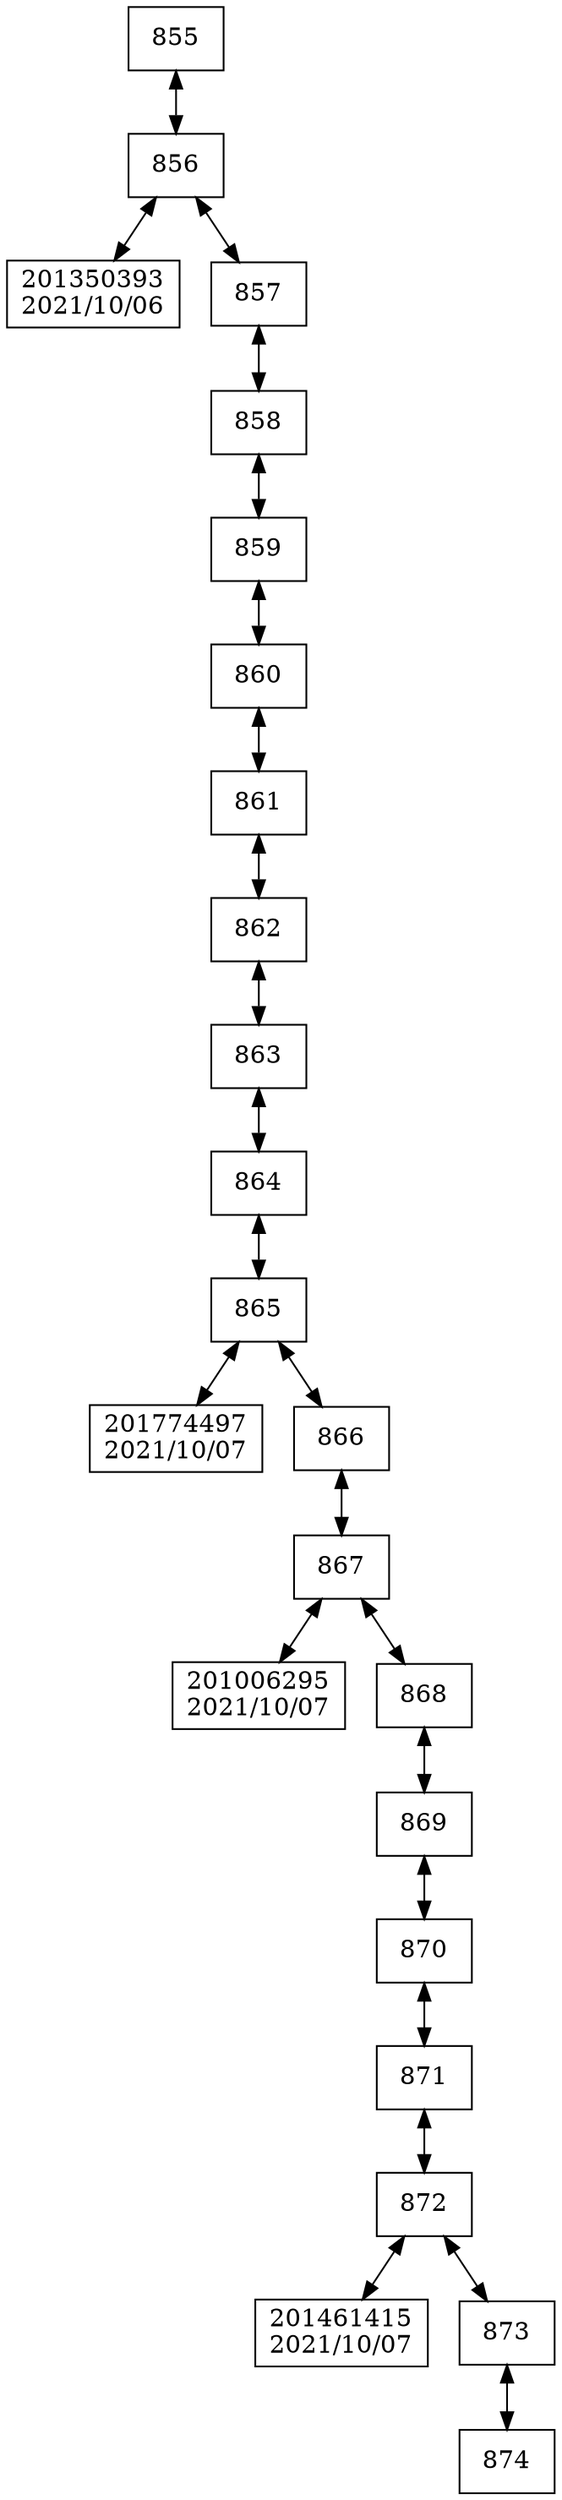 digraph G{
 rankdir = TB; 
node [shape=box]; 
compound=true; 
"855"[label="855"];
"856"[label="856"];
"201350393"[label="201350393
2021/10/06"];
"857"[label="857"];
"858"[label="858"];
"859"[label="859"];
"860"[label="860"];
"861"[label="861"];
"862"[label="862"];
"863"[label="863"];
"864"[label="864"];
"865"[label="865"];
"201774497"[label="201774497
2021/10/07"];
"866"[label="866"];
"867"[label="867"];
"201006295"[label="201006295
2021/10/07"];
"868"[label="868"];
"869"[label="869"];
"870"[label="870"];
"871"[label="871"];
"872"[label="872"];
"201461415"[label="201461415
2021/10/07"];
"873"[label="873"];
"874"[label="874"];
"855" -> "856"[dir="both"];
"856" -> "201350393"[dir="both"];
"856" -> "857"[dir="both"];
"857" -> "858"[dir="both"];
"858" -> "859"[dir="both"];
"859" -> "860"[dir="both"];
"860" -> "861"[dir="both"];
"861" -> "862"[dir="both"];
"862" -> "863"[dir="both"];
"863" -> "864"[dir="both"];
"864" -> "865"[dir="both"];
"865" -> "201774497"[dir="both"];
"865" -> "866"[dir="both"];
"866" -> "867"[dir="both"];
"867" -> "201006295"[dir="both"];
"867" -> "868"[dir="both"];
"868" -> "869"[dir="both"];
"869" -> "870"[dir="both"];
"870" -> "871"[dir="both"];
"871" -> "872"[dir="both"];
"872" -> "201461415"[dir="both"];
"872" -> "873"[dir="both"];
"873" -> "874"[dir="both"];

}

